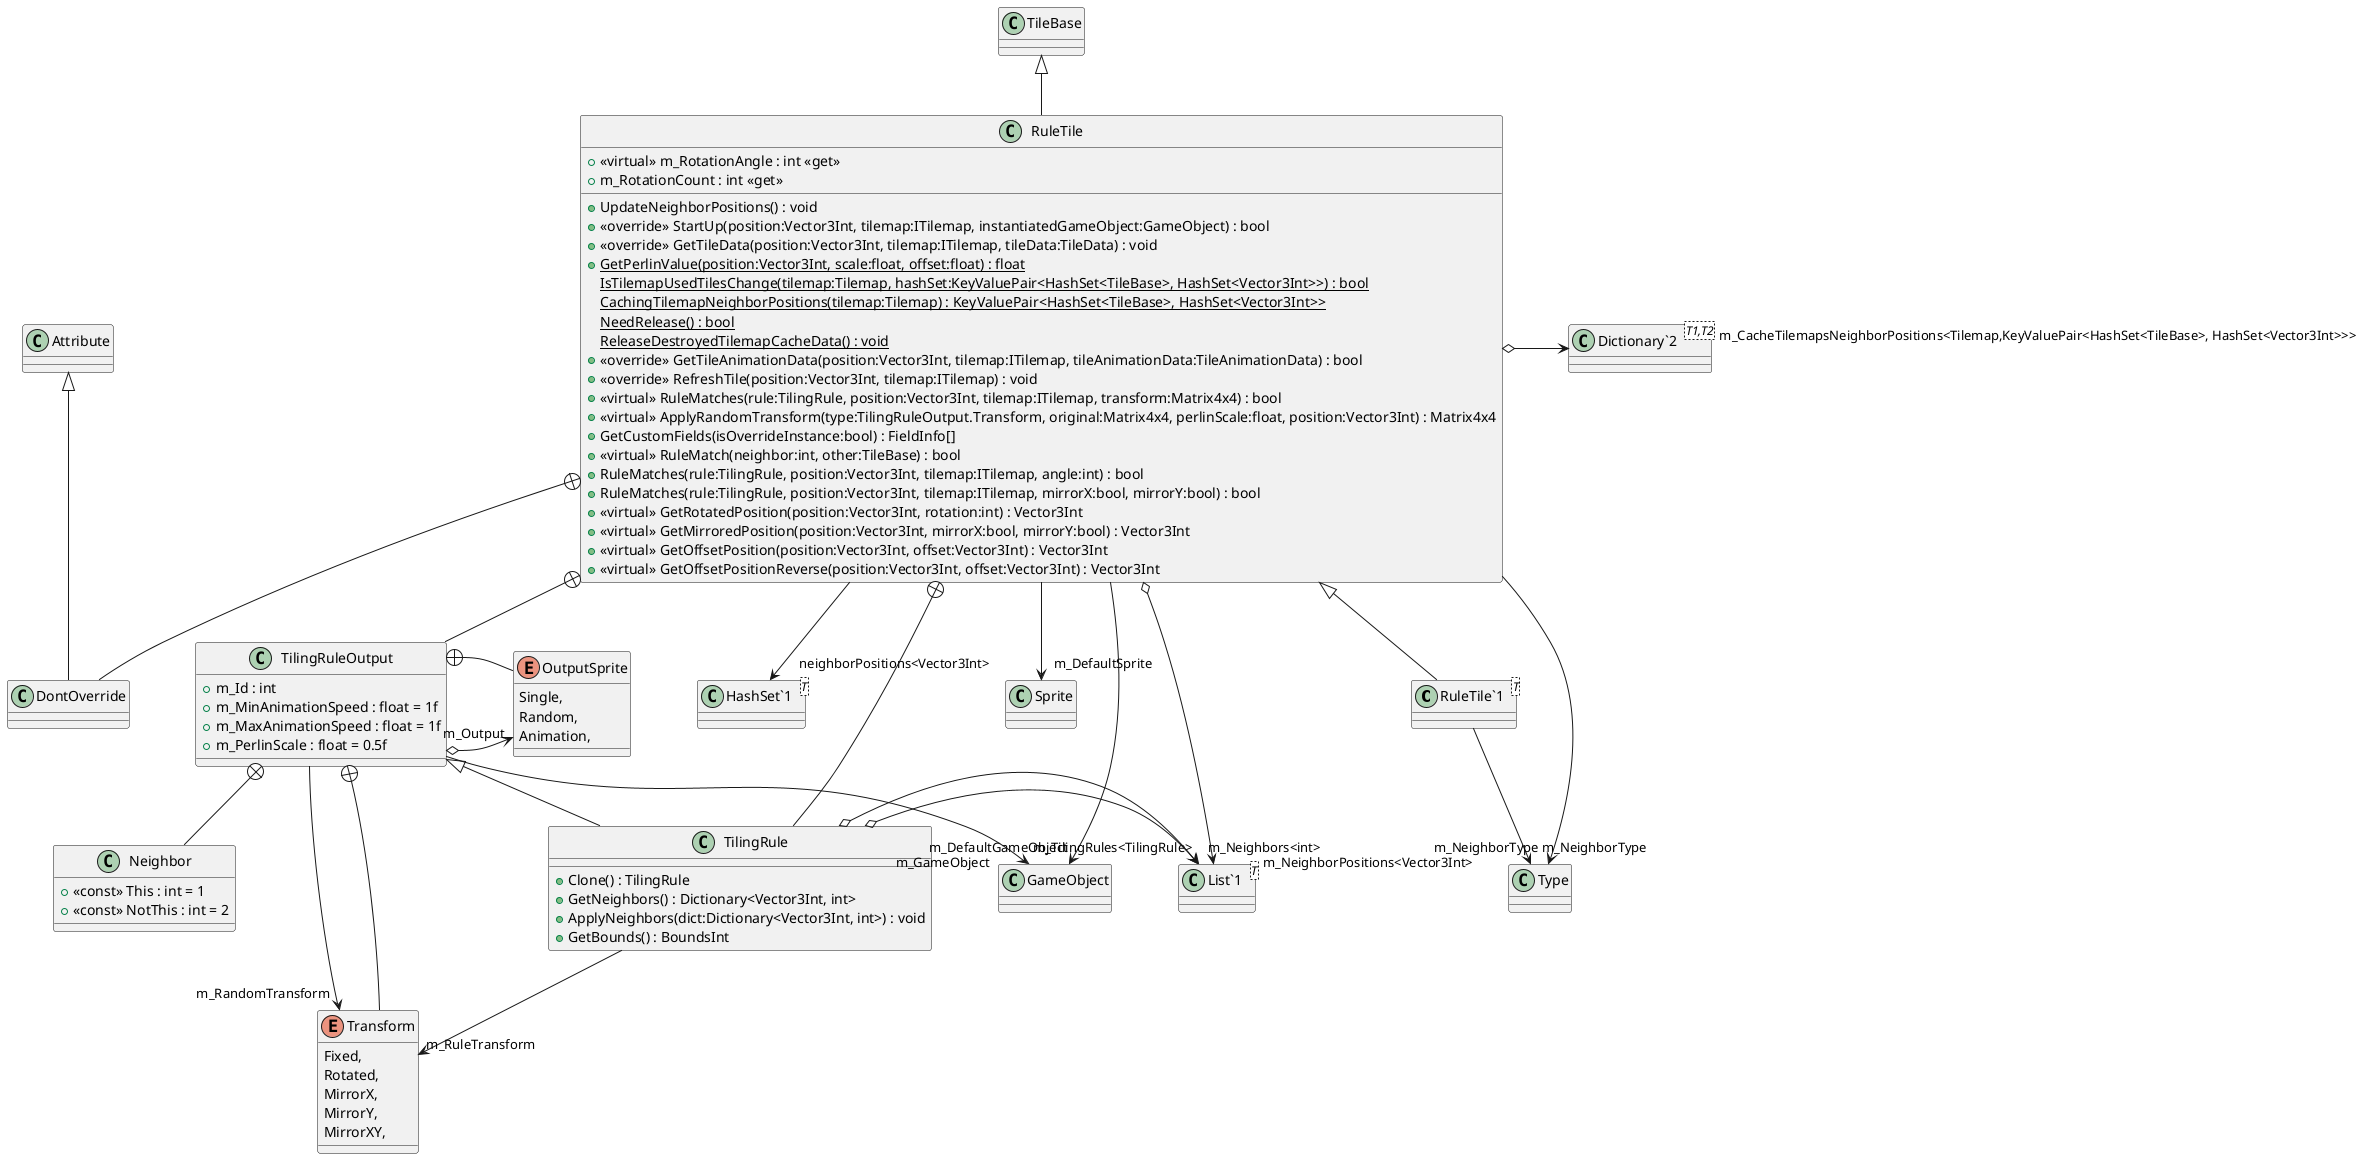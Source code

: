 @startuml
class "RuleTile`1"<T> {
}
class RuleTile {
    + <<virtual>> m_RotationAngle : int <<get>>
    + m_RotationCount : int <<get>>
    + UpdateNeighborPositions() : void
    + <<override>> StartUp(position:Vector3Int, tilemap:ITilemap, instantiatedGameObject:GameObject) : bool
    + <<override>> GetTileData(position:Vector3Int, tilemap:ITilemap, tileData:TileData) : void
    + {static} GetPerlinValue(position:Vector3Int, scale:float, offset:float) : float
    {static} IsTilemapUsedTilesChange(tilemap:Tilemap, hashSet:KeyValuePair<HashSet<TileBase>, HashSet<Vector3Int>>) : bool
    {static} CachingTilemapNeighborPositions(tilemap:Tilemap) : KeyValuePair<HashSet<TileBase>, HashSet<Vector3Int>>
    {static} NeedRelease() : bool
    {static} ReleaseDestroyedTilemapCacheData() : void
    + <<override>> GetTileAnimationData(position:Vector3Int, tilemap:ITilemap, tileAnimationData:TileAnimationData) : bool
    + <<override>> RefreshTile(position:Vector3Int, tilemap:ITilemap) : void
    + <<virtual>> RuleMatches(rule:TilingRule, position:Vector3Int, tilemap:ITilemap, transform:Matrix4x4) : bool
    + <<virtual>> ApplyRandomTransform(type:TilingRuleOutput.Transform, original:Matrix4x4, perlinScale:float, position:Vector3Int) : Matrix4x4
    + GetCustomFields(isOverrideInstance:bool) : FieldInfo[]
    + <<virtual>> RuleMatch(neighbor:int, other:TileBase) : bool
    + RuleMatches(rule:TilingRule, position:Vector3Int, tilemap:ITilemap, angle:int) : bool
    + RuleMatches(rule:TilingRule, position:Vector3Int, tilemap:ITilemap, mirrorX:bool, mirrorY:bool) : bool
    + <<virtual>> GetRotatedPosition(position:Vector3Int, rotation:int) : Vector3Int
    + <<virtual>> GetMirroredPosition(position:Vector3Int, mirrorX:bool, mirrorY:bool) : Vector3Int
    + <<virtual>> GetOffsetPosition(position:Vector3Int, offset:Vector3Int) : Vector3Int
    + <<virtual>> GetOffsetPositionReverse(position:Vector3Int, offset:Vector3Int) : Vector3Int
}
class TilingRuleOutput {
    + m_Id : int
    + m_MinAnimationSpeed : float = 1f
    + m_MaxAnimationSpeed : float = 1f
    + m_PerlinScale : float = 0.5f
}
class TilingRule {
    + Clone() : TilingRule
    + GetNeighbors() : Dictionary<Vector3Int, int>
    + ApplyNeighbors(dict:Dictionary<Vector3Int, int>) : void
    + GetBounds() : BoundsInt
}
class DontOverride {
}
class "List`1"<T> {
}
class "HashSet`1"<T> {
}
class "Dictionary`2"<T1,T2> {
}
class Neighbor {
    + <<const>> This : int = 1
    + <<const>> NotThis : int = 2
}
enum Transform {
    Fixed,
    Rotated,
    MirrorX,
    MirrorY,
    MirrorXY,
}
enum OutputSprite {
    Single,
    Random,
    Animation,
}
RuleTile <|-- "RuleTile`1"
"RuleTile`1" --> "m_NeighborType" Type
TileBase <|-- RuleTile
RuleTile --> "m_NeighborType" Type
RuleTile --> "m_DefaultSprite" Sprite
RuleTile --> "m_DefaultGameObject" GameObject
RuleTile o-> "m_TilingRules<TilingRule>" "List`1"
RuleTile --> "neighborPositions<Vector3Int>" "HashSet`1"
RuleTile o-> "m_CacheTilemapsNeighborPositions<Tilemap,KeyValuePair<HashSet<TileBase>, HashSet<Vector3Int>>>" "Dictionary`2"
RuleTile +-- TilingRuleOutput
TilingRuleOutput --> "m_GameObject" GameObject
TilingRuleOutput o-> "m_Output" OutputSprite
TilingRuleOutput --> "m_RandomTransform" Transform
RuleTile +-- TilingRule
TilingRuleOutput <|-- TilingRule
TilingRule o-> "m_Neighbors<int>" "List`1"
TilingRule o-> "m_NeighborPositions<Vector3Int>" "List`1"
TilingRule --> "m_RuleTransform" Transform
RuleTile +-- DontOverride
Attribute <|-- DontOverride
TilingRuleOutput +-- Neighbor
TilingRuleOutput +-- Transform
TilingRuleOutput +-- OutputSprite
@enduml

